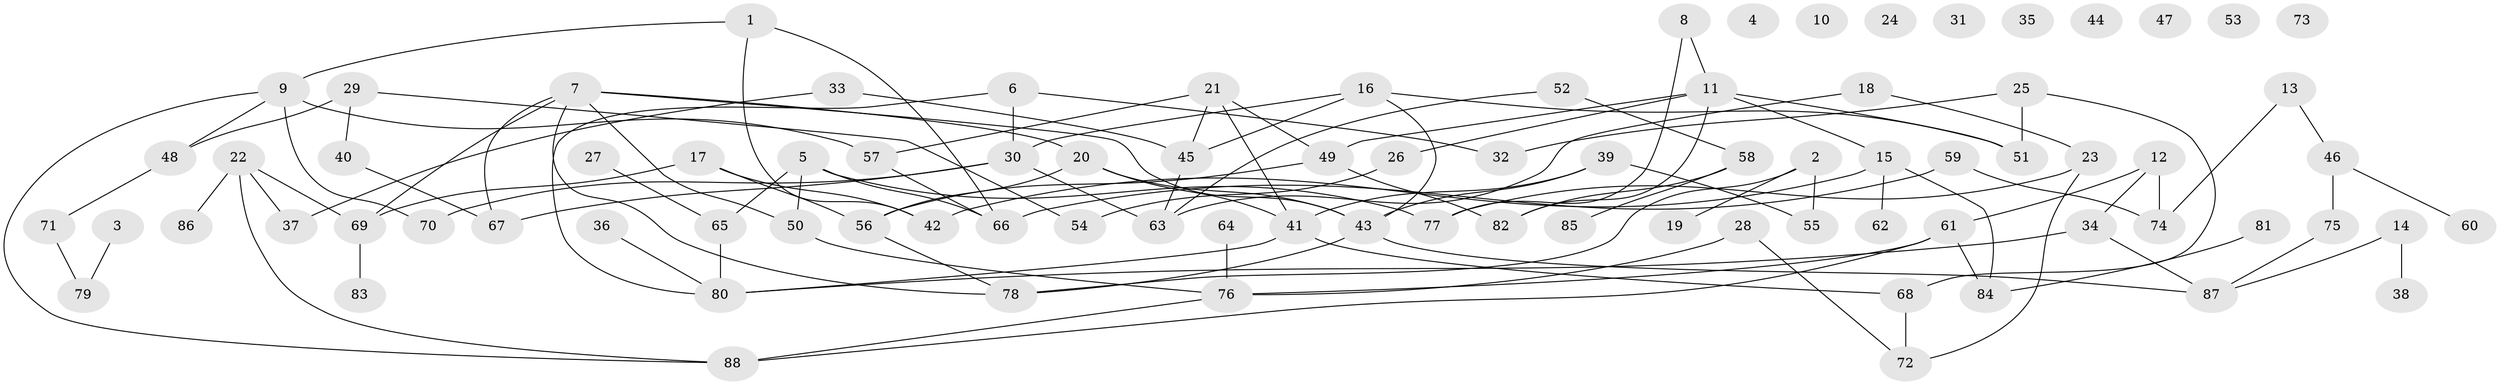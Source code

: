 // coarse degree distribution, {0: 0.2571428571428571, 2: 0.14285714285714285, 1: 0.2857142857142857, 4: 0.11428571428571428, 7: 0.05714285714285714, 10: 0.02857142857142857, 3: 0.02857142857142857, 9: 0.02857142857142857, 5: 0.05714285714285714}
// Generated by graph-tools (version 1.1) at 2025/43/03/04/25 21:43:27]
// undirected, 88 vertices, 115 edges
graph export_dot {
graph [start="1"]
  node [color=gray90,style=filled];
  1;
  2;
  3;
  4;
  5;
  6;
  7;
  8;
  9;
  10;
  11;
  12;
  13;
  14;
  15;
  16;
  17;
  18;
  19;
  20;
  21;
  22;
  23;
  24;
  25;
  26;
  27;
  28;
  29;
  30;
  31;
  32;
  33;
  34;
  35;
  36;
  37;
  38;
  39;
  40;
  41;
  42;
  43;
  44;
  45;
  46;
  47;
  48;
  49;
  50;
  51;
  52;
  53;
  54;
  55;
  56;
  57;
  58;
  59;
  60;
  61;
  62;
  63;
  64;
  65;
  66;
  67;
  68;
  69;
  70;
  71;
  72;
  73;
  74;
  75;
  76;
  77;
  78;
  79;
  80;
  81;
  82;
  83;
  84;
  85;
  86;
  87;
  88;
  1 -- 9;
  1 -- 42;
  1 -- 66;
  2 -- 19;
  2 -- 55;
  2 -- 78;
  3 -- 79;
  5 -- 50;
  5 -- 65;
  5 -- 66;
  5 -- 77;
  6 -- 30;
  6 -- 32;
  6 -- 80;
  7 -- 20;
  7 -- 43;
  7 -- 50;
  7 -- 67;
  7 -- 69;
  7 -- 78;
  8 -- 11;
  8 -- 77;
  9 -- 48;
  9 -- 57;
  9 -- 70;
  9 -- 88;
  11 -- 15;
  11 -- 26;
  11 -- 49;
  11 -- 51;
  11 -- 82;
  12 -- 34;
  12 -- 61;
  12 -- 74;
  13 -- 46;
  13 -- 74;
  14 -- 38;
  14 -- 87;
  15 -- 42;
  15 -- 62;
  15 -- 84;
  16 -- 30;
  16 -- 43;
  16 -- 45;
  16 -- 51;
  17 -- 42;
  17 -- 56;
  17 -- 69;
  18 -- 23;
  18 -- 63;
  20 -- 41;
  20 -- 43;
  20 -- 56;
  21 -- 41;
  21 -- 45;
  21 -- 49;
  21 -- 57;
  22 -- 37;
  22 -- 69;
  22 -- 86;
  22 -- 88;
  23 -- 72;
  23 -- 77;
  25 -- 32;
  25 -- 51;
  25 -- 68;
  26 -- 54;
  27 -- 65;
  28 -- 72;
  28 -- 76;
  29 -- 40;
  29 -- 48;
  29 -- 54;
  30 -- 63;
  30 -- 67;
  30 -- 70;
  33 -- 37;
  33 -- 45;
  34 -- 80;
  34 -- 87;
  36 -- 80;
  39 -- 41;
  39 -- 43;
  39 -- 55;
  40 -- 67;
  41 -- 68;
  41 -- 80;
  43 -- 78;
  43 -- 87;
  45 -- 63;
  46 -- 60;
  46 -- 75;
  48 -- 71;
  49 -- 56;
  49 -- 82;
  50 -- 76;
  52 -- 58;
  52 -- 63;
  56 -- 78;
  57 -- 66;
  58 -- 82;
  58 -- 85;
  59 -- 66;
  59 -- 74;
  61 -- 76;
  61 -- 84;
  61 -- 88;
  64 -- 76;
  65 -- 80;
  68 -- 72;
  69 -- 83;
  71 -- 79;
  75 -- 87;
  76 -- 88;
  81 -- 84;
}

